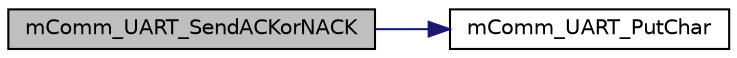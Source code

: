 digraph "mComm_UART_SendACKorNACK"
{
  edge [fontname="Helvetica",fontsize="10",labelfontname="Helvetica",labelfontsize="10"];
  node [fontname="Helvetica",fontsize="10",shape=record];
  rankdir="LR";
  Node1 [label="mComm_UART_SendACKorNACK",height=0.2,width=0.4,color="black", fillcolor="grey75", style="filled", fontcolor="black"];
  Node1 -> Node2 [color="midnightblue",fontsize="10",style="solid",fontname="Helvetica"];
  Node2 [label="mComm_UART_PutChar",height=0.2,width=0.4,color="black", fillcolor="white", style="filled",URL="$m_comm_8c.html#a52e190faf8c2c0afe082c6ab232da4c8"];
}
